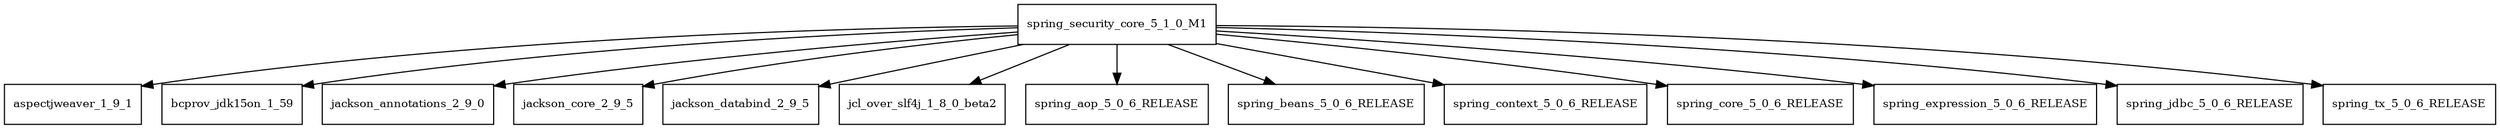 digraph spring_security_core_5_1_0_M1_dependencies {
  node [shape = box, fontsize=10.0];
  spring_security_core_5_1_0_M1 -> aspectjweaver_1_9_1;
  spring_security_core_5_1_0_M1 -> bcprov_jdk15on_1_59;
  spring_security_core_5_1_0_M1 -> jackson_annotations_2_9_0;
  spring_security_core_5_1_0_M1 -> jackson_core_2_9_5;
  spring_security_core_5_1_0_M1 -> jackson_databind_2_9_5;
  spring_security_core_5_1_0_M1 -> jcl_over_slf4j_1_8_0_beta2;
  spring_security_core_5_1_0_M1 -> spring_aop_5_0_6_RELEASE;
  spring_security_core_5_1_0_M1 -> spring_beans_5_0_6_RELEASE;
  spring_security_core_5_1_0_M1 -> spring_context_5_0_6_RELEASE;
  spring_security_core_5_1_0_M1 -> spring_core_5_0_6_RELEASE;
  spring_security_core_5_1_0_M1 -> spring_expression_5_0_6_RELEASE;
  spring_security_core_5_1_0_M1 -> spring_jdbc_5_0_6_RELEASE;
  spring_security_core_5_1_0_M1 -> spring_tx_5_0_6_RELEASE;
}
